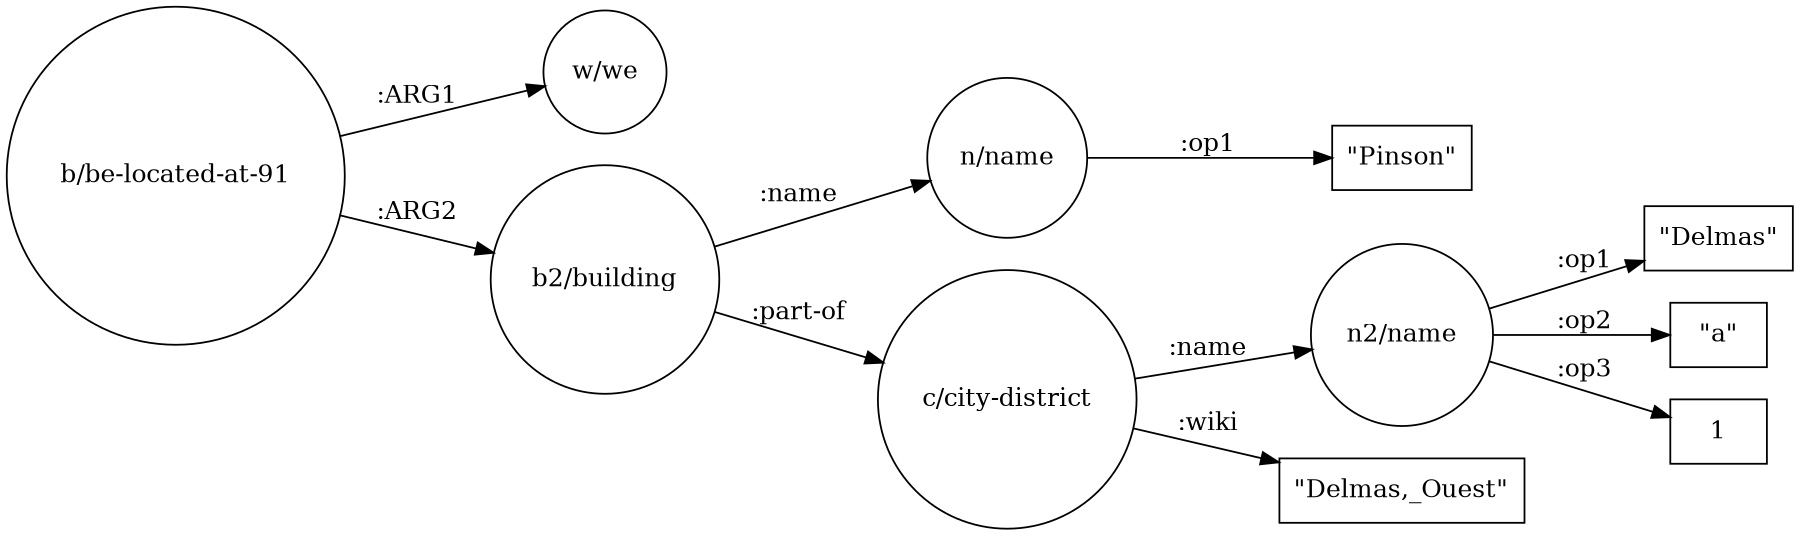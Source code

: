 digraph amr_graph {
	rankdir=LR size="12,8"
	b [label="b/be-located-at-91" shape=circle]
	w [label="w/we" shape=circle]
	b2 [label="b2/building" shape=circle]
	n [label="n/name" shape=circle]
	c [label="c/city-district" shape=circle]
	n2 [label="n2/name" shape=circle]
	b -> w [label=":ARG1"]
	b -> b2 [label=":ARG2"]
	b2 -> n [label=":name"]
	b2 -> c [label=":part-of"]
	c -> n2 [label=":name"]
	node_0 [label="\"Pinson\"" shape=rectangle]
	n -> node_0 [label=":op1"]
	node_1 [label="\"Delmas,_Ouest\"" shape=rectangle]
	c -> node_1 [label=":wiki"]
	node_2 [label="\"Delmas\"" shape=rectangle]
	n2 -> node_2 [label=":op1"]
	node_3 [label="\"a\"" shape=rectangle]
	n2 -> node_3 [label=":op2"]
	node_4 [label=1 shape=rectangle]
	n2 -> node_4 [label=":op3"]
}
